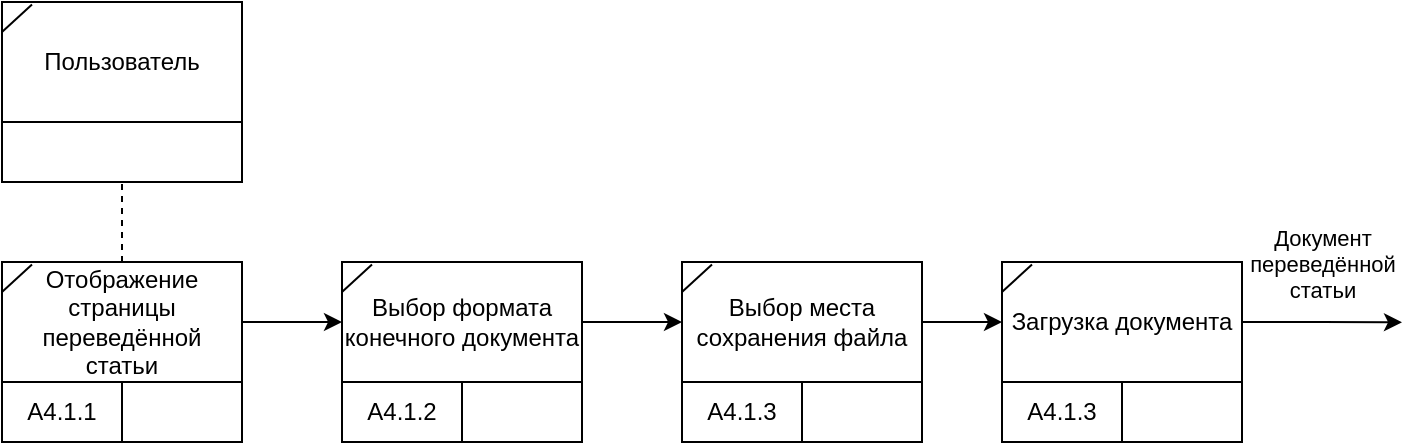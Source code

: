 <mxfile version="24.7.17">
  <diagram name="Page-1" id="n4SJtngF75IQWvICIbI1">
    <mxGraphModel dx="394" dy="291" grid="1" gridSize="10" guides="1" tooltips="1" connect="1" arrows="1" fold="1" page="1" pageScale="1" pageWidth="850" pageHeight="1100" math="0" shadow="0">
      <root>
        <mxCell id="0" />
        <mxCell id="1" parent="0" />
        <mxCell id="92geADsfKoISU3f0Rjbn-1" value="" style="rounded=0;whiteSpace=wrap;html=1;" vertex="1" parent="1">
          <mxGeometry x="100" y="230" width="120" height="90" as="geometry" />
        </mxCell>
        <mxCell id="92geADsfKoISU3f0Rjbn-2" value="" style="rounded=0;whiteSpace=wrap;html=1;" vertex="1" parent="1">
          <mxGeometry x="100" y="290" width="120" height="30" as="geometry" />
        </mxCell>
        <mxCell id="92geADsfKoISU3f0Rjbn-3" value="Пользователь" style="text;html=1;align=center;verticalAlign=middle;whiteSpace=wrap;rounded=0;" vertex="1" parent="1">
          <mxGeometry x="100" y="230" width="120" height="60" as="geometry" />
        </mxCell>
        <mxCell id="92geADsfKoISU3f0Rjbn-4" value="" style="endArrow=none;html=1;rounded=0;exitX=0;exitY=0.25;exitDx=0;exitDy=0;entryX=0.125;entryY=0.02;entryDx=0;entryDy=0;entryPerimeter=0;" edge="1" parent="1" source="92geADsfKoISU3f0Rjbn-3" target="92geADsfKoISU3f0Rjbn-3">
          <mxGeometry width="50" height="50" relative="1" as="geometry">
            <mxPoint x="70" y="260" as="sourcePoint" />
            <mxPoint x="120" y="210" as="targetPoint" />
          </mxGeometry>
        </mxCell>
        <mxCell id="92geADsfKoISU3f0Rjbn-5" value="" style="rounded=0;whiteSpace=wrap;html=1;" vertex="1" parent="1">
          <mxGeometry x="100" y="360" width="120" height="90" as="geometry" />
        </mxCell>
        <mxCell id="92geADsfKoISU3f0Rjbn-6" value="А4.1.1" style="rounded=0;whiteSpace=wrap;html=1;" vertex="1" parent="1">
          <mxGeometry x="100" y="420" width="60" height="30" as="geometry" />
        </mxCell>
        <mxCell id="92geADsfKoISU3f0Rjbn-7" value="" style="rounded=0;whiteSpace=wrap;html=1;" vertex="1" parent="1">
          <mxGeometry x="160" y="420" width="60" height="30" as="geometry" />
        </mxCell>
        <mxCell id="92geADsfKoISU3f0Rjbn-8" style="edgeStyle=orthogonalEdgeStyle;rounded=0;orthogonalLoop=1;jettySize=auto;html=1;exitX=1;exitY=0.5;exitDx=0;exitDy=0;entryX=0;entryY=0.5;entryDx=0;entryDy=0;" edge="1" parent="1" source="92geADsfKoISU3f0Rjbn-9" target="92geADsfKoISU3f0Rjbn-17">
          <mxGeometry relative="1" as="geometry">
            <mxPoint x="250" y="390" as="targetPoint" />
          </mxGeometry>
        </mxCell>
        <mxCell id="92geADsfKoISU3f0Rjbn-9" value="Отображение&lt;div&gt;страницы переведённой статьи&lt;/div&gt;" style="text;html=1;align=center;verticalAlign=middle;whiteSpace=wrap;rounded=0;" vertex="1" parent="1">
          <mxGeometry x="100" y="360" width="120" height="60" as="geometry" />
        </mxCell>
        <mxCell id="92geADsfKoISU3f0Rjbn-10" value="" style="endArrow=none;html=1;rounded=0;exitX=0;exitY=0.25;exitDx=0;exitDy=0;entryX=0.125;entryY=0.02;entryDx=0;entryDy=0;entryPerimeter=0;" edge="1" parent="1" source="92geADsfKoISU3f0Rjbn-9" target="92geADsfKoISU3f0Rjbn-9">
          <mxGeometry width="50" height="50" relative="1" as="geometry">
            <mxPoint x="70" y="390" as="sourcePoint" />
            <mxPoint x="120" y="340" as="targetPoint" />
          </mxGeometry>
        </mxCell>
        <mxCell id="92geADsfKoISU3f0Rjbn-11" style="edgeStyle=orthogonalEdgeStyle;rounded=0;orthogonalLoop=1;jettySize=auto;html=1;exitX=0.5;exitY=0;exitDx=0;exitDy=0;entryX=0.5;entryY=1;entryDx=0;entryDy=0;startArrow=none;startFill=0;endArrow=none;endFill=0;dashed=1;" edge="1" parent="1" source="92geADsfKoISU3f0Rjbn-9" target="92geADsfKoISU3f0Rjbn-2">
          <mxGeometry relative="1" as="geometry">
            <mxPoint x="276" y="361" as="sourcePoint" />
            <mxPoint x="276" y="321" as="targetPoint" />
          </mxGeometry>
        </mxCell>
        <mxCell id="92geADsfKoISU3f0Rjbn-14" value="" style="rounded=0;whiteSpace=wrap;html=1;" vertex="1" parent="1">
          <mxGeometry x="270" y="360" width="120" height="90" as="geometry" />
        </mxCell>
        <mxCell id="92geADsfKoISU3f0Rjbn-15" value="А4.1.2" style="rounded=0;whiteSpace=wrap;html=1;" vertex="1" parent="1">
          <mxGeometry x="270" y="420" width="60" height="30" as="geometry" />
        </mxCell>
        <mxCell id="92geADsfKoISU3f0Rjbn-16" value="" style="rounded=0;whiteSpace=wrap;html=1;" vertex="1" parent="1">
          <mxGeometry x="330" y="420" width="60" height="30" as="geometry" />
        </mxCell>
        <mxCell id="92geADsfKoISU3f0Rjbn-31" style="edgeStyle=orthogonalEdgeStyle;rounded=0;orthogonalLoop=1;jettySize=auto;html=1;exitX=1;exitY=0.5;exitDx=0;exitDy=0;entryX=0;entryY=0.5;entryDx=0;entryDy=0;" edge="1" parent="1" source="92geADsfKoISU3f0Rjbn-17" target="92geADsfKoISU3f0Rjbn-22">
          <mxGeometry relative="1" as="geometry" />
        </mxCell>
        <mxCell id="92geADsfKoISU3f0Rjbn-17" value="Выбор формата конечного документа" style="text;html=1;align=center;verticalAlign=middle;whiteSpace=wrap;rounded=0;" vertex="1" parent="1">
          <mxGeometry x="270" y="360" width="120" height="60" as="geometry" />
        </mxCell>
        <mxCell id="92geADsfKoISU3f0Rjbn-18" value="" style="endArrow=none;html=1;rounded=0;exitX=0;exitY=0.25;exitDx=0;exitDy=0;entryX=0.125;entryY=0.02;entryDx=0;entryDy=0;entryPerimeter=0;" edge="1" source="92geADsfKoISU3f0Rjbn-17" target="92geADsfKoISU3f0Rjbn-17" parent="1">
          <mxGeometry width="50" height="50" relative="1" as="geometry">
            <mxPoint x="240" y="390" as="sourcePoint" />
            <mxPoint x="290" y="340" as="targetPoint" />
          </mxGeometry>
        </mxCell>
        <mxCell id="92geADsfKoISU3f0Rjbn-19" value="" style="rounded=0;whiteSpace=wrap;html=1;" vertex="1" parent="1">
          <mxGeometry x="440" y="360" width="120" height="90" as="geometry" />
        </mxCell>
        <mxCell id="92geADsfKoISU3f0Rjbn-20" value="А4.1.3" style="rounded=0;whiteSpace=wrap;html=1;" vertex="1" parent="1">
          <mxGeometry x="440" y="420" width="60" height="30" as="geometry" />
        </mxCell>
        <mxCell id="92geADsfKoISU3f0Rjbn-21" value="" style="rounded=0;whiteSpace=wrap;html=1;" vertex="1" parent="1">
          <mxGeometry x="500" y="420" width="60" height="30" as="geometry" />
        </mxCell>
        <mxCell id="92geADsfKoISU3f0Rjbn-22" value="Выбор места сохранения файла" style="text;html=1;align=center;verticalAlign=middle;whiteSpace=wrap;rounded=0;" vertex="1" parent="1">
          <mxGeometry x="440" y="360" width="120" height="60" as="geometry" />
        </mxCell>
        <mxCell id="92geADsfKoISU3f0Rjbn-23" value="" style="endArrow=none;html=1;rounded=0;exitX=0;exitY=0.25;exitDx=0;exitDy=0;entryX=0.125;entryY=0.02;entryDx=0;entryDy=0;entryPerimeter=0;" edge="1" source="92geADsfKoISU3f0Rjbn-22" target="92geADsfKoISU3f0Rjbn-22" parent="1">
          <mxGeometry width="50" height="50" relative="1" as="geometry">
            <mxPoint x="410" y="390" as="sourcePoint" />
            <mxPoint x="460" y="340" as="targetPoint" />
          </mxGeometry>
        </mxCell>
        <mxCell id="92geADsfKoISU3f0Rjbn-24" value="" style="rounded=0;whiteSpace=wrap;html=1;" vertex="1" parent="1">
          <mxGeometry x="600" y="360" width="120" height="90" as="geometry" />
        </mxCell>
        <mxCell id="92geADsfKoISU3f0Rjbn-25" value="А4.1.3" style="rounded=0;whiteSpace=wrap;html=1;" vertex="1" parent="1">
          <mxGeometry x="600" y="420" width="60" height="30" as="geometry" />
        </mxCell>
        <mxCell id="92geADsfKoISU3f0Rjbn-26" value="" style="rounded=0;whiteSpace=wrap;html=1;" vertex="1" parent="1">
          <mxGeometry x="660" y="420" width="60" height="30" as="geometry" />
        </mxCell>
        <mxCell id="92geADsfKoISU3f0Rjbn-29" style="edgeStyle=orthogonalEdgeStyle;rounded=0;orthogonalLoop=1;jettySize=auto;html=1;exitX=1;exitY=0.5;exitDx=0;exitDy=0;" edge="1" parent="1" source="92geADsfKoISU3f0Rjbn-27">
          <mxGeometry relative="1" as="geometry">
            <mxPoint x="800" y="390.143" as="targetPoint" />
          </mxGeometry>
        </mxCell>
        <mxCell id="92geADsfKoISU3f0Rjbn-30" value="Документ&lt;div&gt;переведённой&lt;/div&gt;&lt;div&gt;статьи&lt;/div&gt;" style="edgeLabel;html=1;align=center;verticalAlign=middle;resizable=0;points=[];" vertex="1" connectable="0" parent="92geADsfKoISU3f0Rjbn-29">
          <mxGeometry x="0.38" relative="1" as="geometry">
            <mxPoint x="-15" y="-30" as="offset" />
          </mxGeometry>
        </mxCell>
        <mxCell id="92geADsfKoISU3f0Rjbn-27" value="Загрузка документа" style="text;html=1;align=center;verticalAlign=middle;whiteSpace=wrap;rounded=0;" vertex="1" parent="1">
          <mxGeometry x="600" y="360" width="120" height="60" as="geometry" />
        </mxCell>
        <mxCell id="92geADsfKoISU3f0Rjbn-28" value="" style="endArrow=none;html=1;rounded=0;exitX=0;exitY=0.25;exitDx=0;exitDy=0;entryX=0.125;entryY=0.02;entryDx=0;entryDy=0;entryPerimeter=0;" edge="1" source="92geADsfKoISU3f0Rjbn-27" target="92geADsfKoISU3f0Rjbn-27" parent="1">
          <mxGeometry width="50" height="50" relative="1" as="geometry">
            <mxPoint x="570" y="390" as="sourcePoint" />
            <mxPoint x="620" y="340" as="targetPoint" />
          </mxGeometry>
        </mxCell>
        <mxCell id="92geADsfKoISU3f0Rjbn-32" style="edgeStyle=orthogonalEdgeStyle;rounded=0;orthogonalLoop=1;jettySize=auto;html=1;exitX=1;exitY=0.5;exitDx=0;exitDy=0;entryX=0;entryY=0.5;entryDx=0;entryDy=0;" edge="1" parent="1" source="92geADsfKoISU3f0Rjbn-22" target="92geADsfKoISU3f0Rjbn-27">
          <mxGeometry relative="1" as="geometry" />
        </mxCell>
      </root>
    </mxGraphModel>
  </diagram>
</mxfile>
